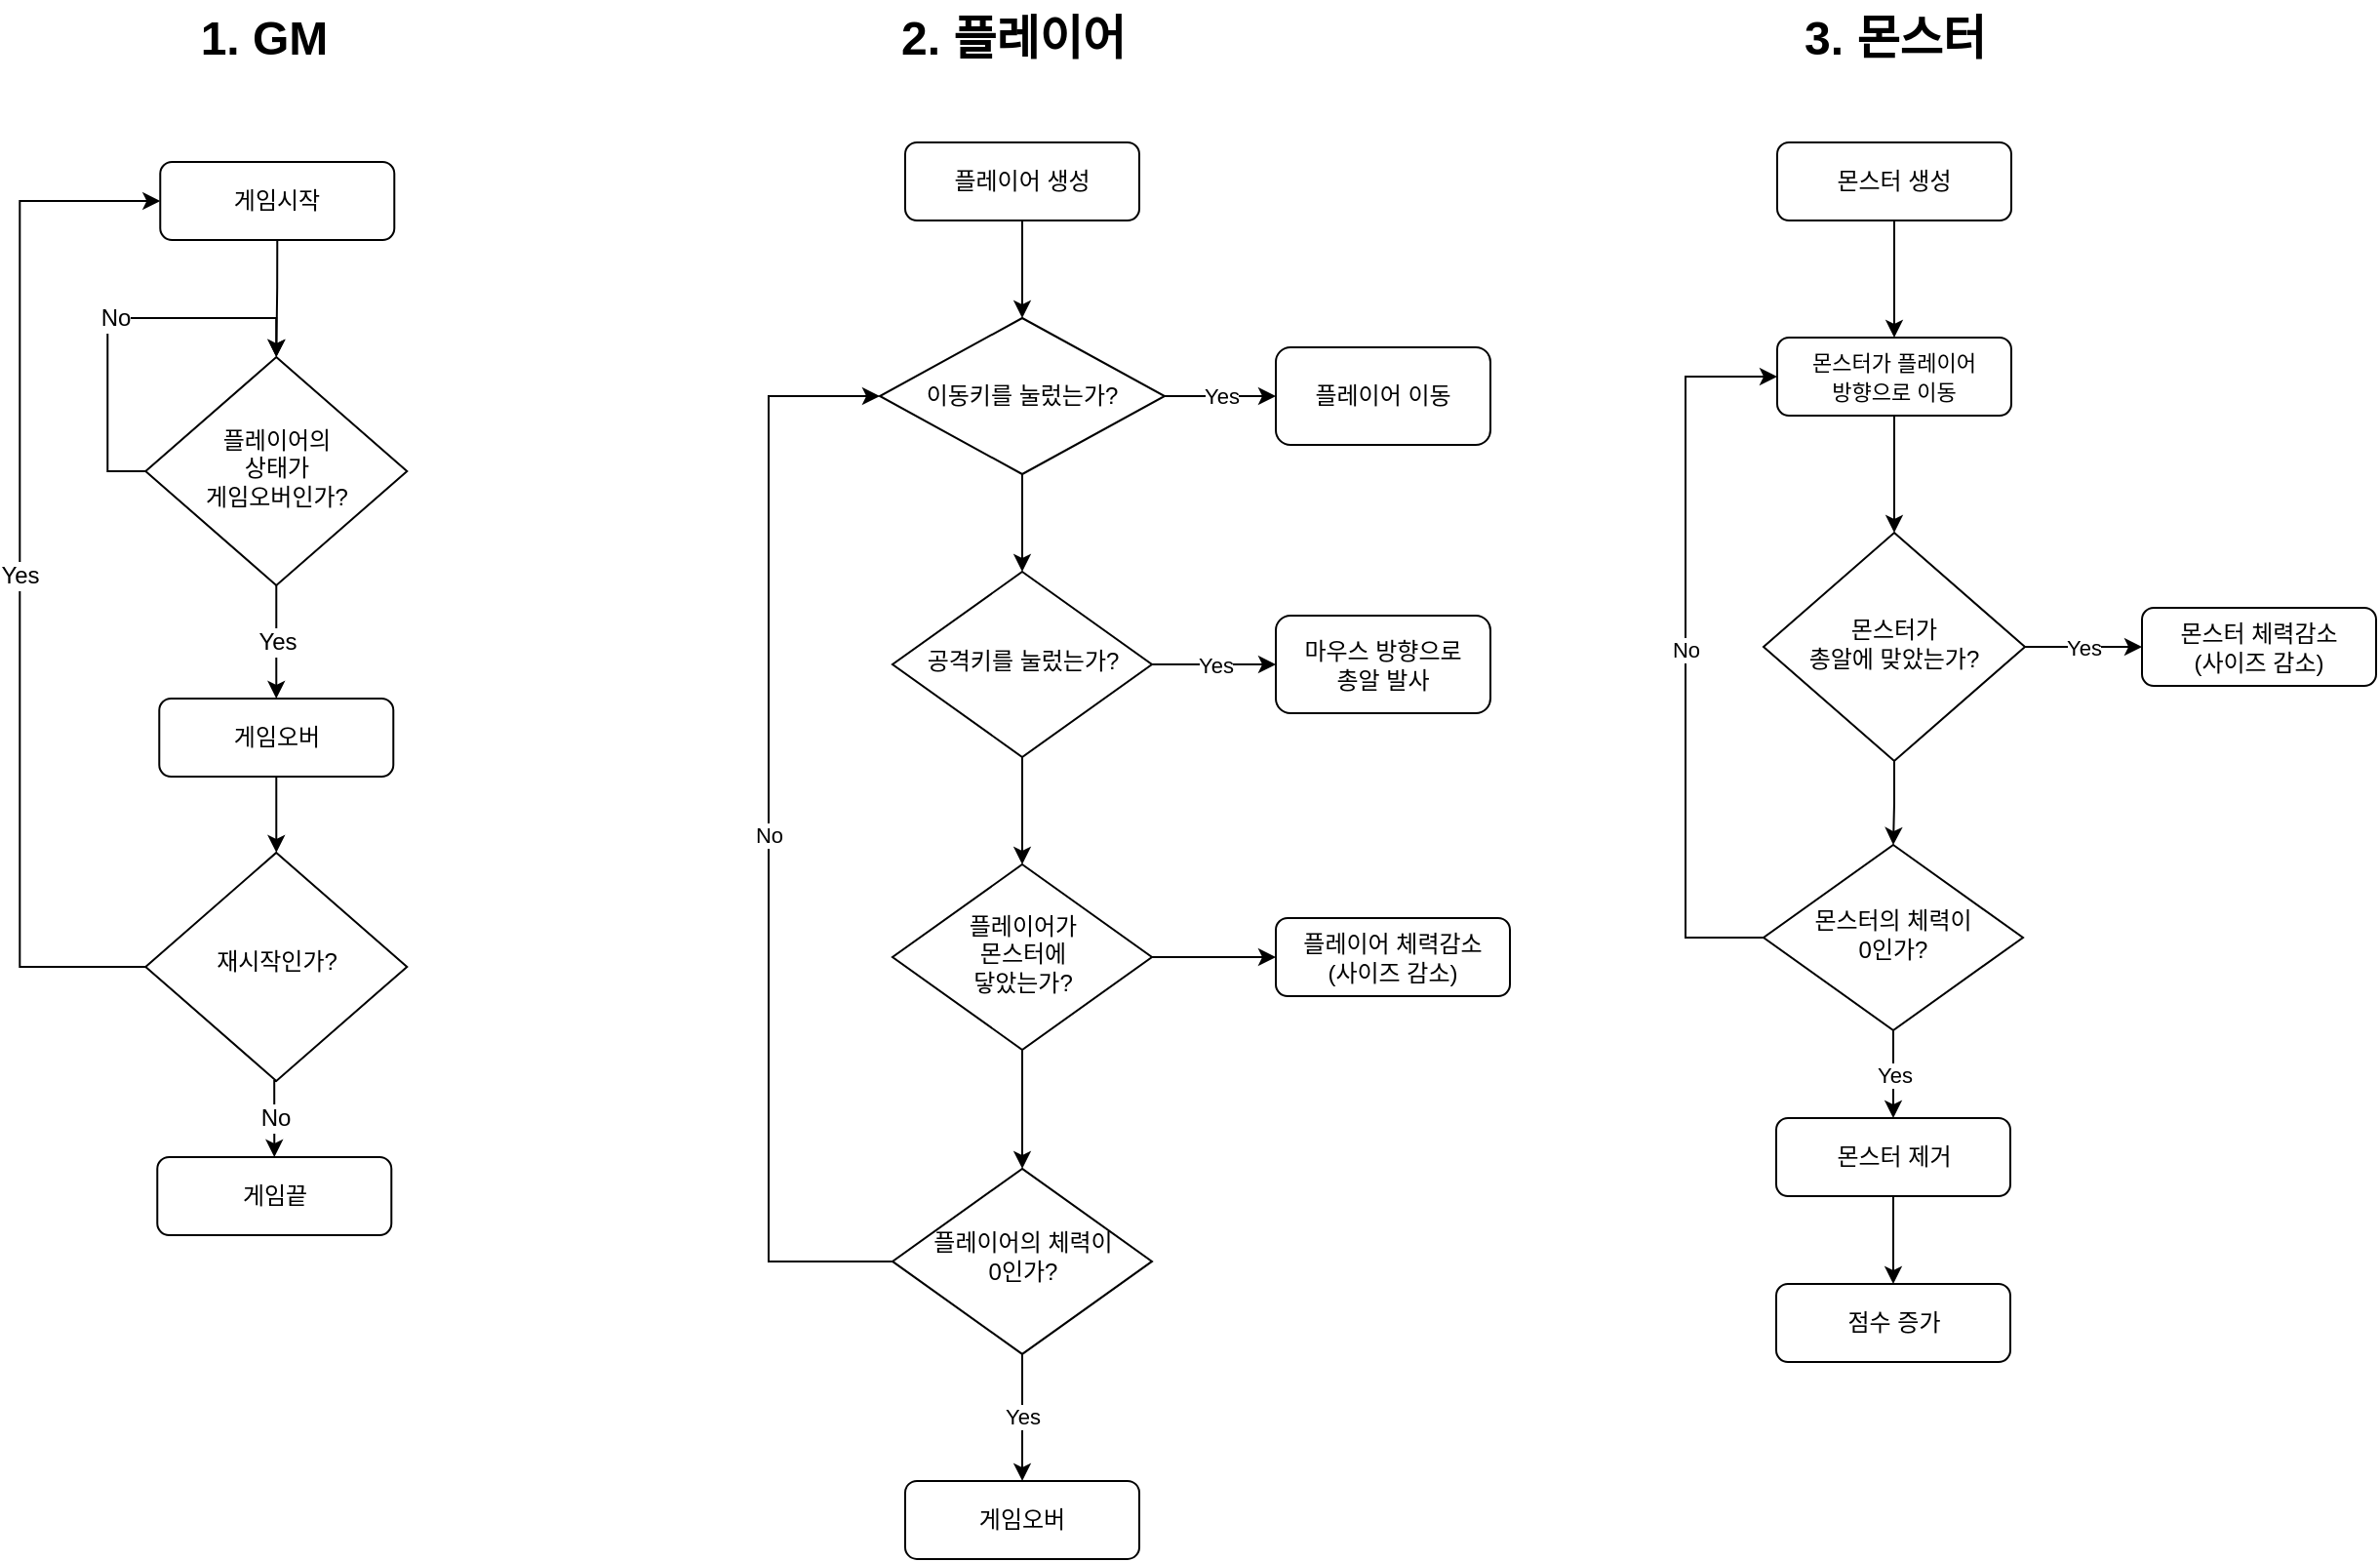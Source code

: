 <mxfile version="16.5.1" type="device"><diagram id="C5RBs43oDa-KdzZeNtuy" name="Page-1"><mxGraphModel dx="1483" dy="916" grid="0" gridSize="10" guides="1" tooltips="1" connect="1" arrows="1" fold="1" page="1" pageScale="1" pageWidth="1654" pageHeight="1169" math="0" shadow="0"><root><mxCell id="WIyWlLk6GJQsqaUBKTNV-0"/><mxCell id="WIyWlLk6GJQsqaUBKTNV-1" parent="WIyWlLk6GJQsqaUBKTNV-0"/><mxCell id="mZKd5Am8tBFgoA1l3B2Z-85" style="edgeStyle=orthogonalEdgeStyle;rounded=0;orthogonalLoop=1;jettySize=auto;html=1;exitX=0.5;exitY=1;exitDx=0;exitDy=0;" edge="1" parent="WIyWlLk6GJQsqaUBKTNV-1" source="mZKd5Am8tBFgoA1l3B2Z-0" target="mZKd5Am8tBFgoA1l3B2Z-25"><mxGeometry relative="1" as="geometry"/></mxCell><mxCell id="mZKd5Am8tBFgoA1l3B2Z-0" value="플레이어 생성" style="rounded=1;whiteSpace=wrap;html=1;fontSize=12;glass=0;strokeWidth=1;shadow=0;" vertex="1" parent="WIyWlLk6GJQsqaUBKTNV-1"><mxGeometry x="681" y="246" width="120" height="40" as="geometry"/></mxCell><mxCell id="mZKd5Am8tBFgoA1l3B2Z-83" style="edgeStyle=orthogonalEdgeStyle;rounded=0;orthogonalLoop=1;jettySize=auto;html=1;exitX=0.5;exitY=1;exitDx=0;exitDy=0;entryX=0.5;entryY=0;entryDx=0;entryDy=0;" edge="1" parent="WIyWlLk6GJQsqaUBKTNV-1" source="mZKd5Am8tBFgoA1l3B2Z-5" target="mZKd5Am8tBFgoA1l3B2Z-8"><mxGeometry relative="1" as="geometry"/></mxCell><mxCell id="mZKd5Am8tBFgoA1l3B2Z-5" value="&lt;span style=&quot;font-size: 11px ; background-color: rgb(255 , 255 , 255)&quot;&gt;몬스터가 플레이어&lt;/span&gt;&lt;br style=&quot;font-size: 11px&quot;&gt;&lt;span style=&quot;font-size: 11px ; background-color: rgb(255 , 255 , 255)&quot;&gt;방향으로 이동&lt;/span&gt;" style="rounded=1;whiteSpace=wrap;html=1;fontSize=12;glass=0;strokeWidth=1;shadow=0;" vertex="1" parent="WIyWlLk6GJQsqaUBKTNV-1"><mxGeometry x="1128" y="346" width="120" height="40" as="geometry"/></mxCell><mxCell id="mZKd5Am8tBFgoA1l3B2Z-76" style="edgeStyle=orthogonalEdgeStyle;rounded=0;orthogonalLoop=1;jettySize=auto;html=1;exitX=0.5;exitY=1;exitDx=0;exitDy=0;entryX=0.5;entryY=0;entryDx=0;entryDy=0;" edge="1" parent="WIyWlLk6GJQsqaUBKTNV-1" source="mZKd5Am8tBFgoA1l3B2Z-8" target="mZKd5Am8tBFgoA1l3B2Z-12"><mxGeometry relative="1" as="geometry"/></mxCell><mxCell id="mZKd5Am8tBFgoA1l3B2Z-82" value="Yes" style="edgeStyle=orthogonalEdgeStyle;rounded=0;orthogonalLoop=1;jettySize=auto;html=1;exitX=1;exitY=0.5;exitDx=0;exitDy=0;entryX=0;entryY=0.5;entryDx=0;entryDy=0;" edge="1" parent="WIyWlLk6GJQsqaUBKTNV-1" source="mZKd5Am8tBFgoA1l3B2Z-8" target="mZKd5Am8tBFgoA1l3B2Z-9"><mxGeometry relative="1" as="geometry"/></mxCell><mxCell id="mZKd5Am8tBFgoA1l3B2Z-8" value="몬스터가&lt;br&gt;총알에 맞았는가?" style="rhombus;whiteSpace=wrap;html=1;shadow=0;fontFamily=Helvetica;fontSize=12;align=center;strokeWidth=1;spacing=6;spacingTop=-4;" vertex="1" parent="WIyWlLk6GJQsqaUBKTNV-1"><mxGeometry x="1121" y="446" width="134" height="117" as="geometry"/></mxCell><mxCell id="mZKd5Am8tBFgoA1l3B2Z-9" value="몬스터 체력감소&lt;br&gt;(사이즈 감소)" style="rounded=1;whiteSpace=wrap;html=1;fontSize=12;glass=0;strokeWidth=1;shadow=0;" vertex="1" parent="WIyWlLk6GJQsqaUBKTNV-1"><mxGeometry x="1315" y="484.5" width="120" height="40" as="geometry"/></mxCell><mxCell id="mZKd5Am8tBFgoA1l3B2Z-79" value="Yes" style="edgeStyle=orthogonalEdgeStyle;rounded=0;orthogonalLoop=1;jettySize=auto;html=1;exitX=0.5;exitY=1;exitDx=0;exitDy=0;entryX=0.5;entryY=0;entryDx=0;entryDy=0;" edge="1" parent="WIyWlLk6GJQsqaUBKTNV-1" source="mZKd5Am8tBFgoA1l3B2Z-12" target="mZKd5Am8tBFgoA1l3B2Z-78"><mxGeometry relative="1" as="geometry"/></mxCell><mxCell id="mZKd5Am8tBFgoA1l3B2Z-81" value="No" style="edgeStyle=orthogonalEdgeStyle;rounded=0;orthogonalLoop=1;jettySize=auto;html=1;exitX=0;exitY=0.5;exitDx=0;exitDy=0;entryX=0;entryY=0.5;entryDx=0;entryDy=0;" edge="1" parent="WIyWlLk6GJQsqaUBKTNV-1" source="mZKd5Am8tBFgoA1l3B2Z-12" target="mZKd5Am8tBFgoA1l3B2Z-5"><mxGeometry relative="1" as="geometry"><Array as="points"><mxPoint x="1081" y="653"/><mxPoint x="1081" y="366"/></Array></mxGeometry></mxCell><mxCell id="mZKd5Am8tBFgoA1l3B2Z-12" value="몬스터의 체력이&lt;br&gt;0인가?" style="rhombus;whiteSpace=wrap;html=1;shadow=0;fontFamily=Helvetica;fontSize=12;align=center;strokeWidth=1;spacing=6;spacingTop=-4;" vertex="1" parent="WIyWlLk6GJQsqaUBKTNV-1"><mxGeometry x="1121" y="606" width="133" height="95" as="geometry"/></mxCell><mxCell id="mZKd5Am8tBFgoA1l3B2Z-13" value="점수 증가" style="rounded=1;whiteSpace=wrap;html=1;fontSize=12;glass=0;strokeWidth=1;shadow=0;" vertex="1" parent="WIyWlLk6GJQsqaUBKTNV-1"><mxGeometry x="1127.5" y="831" width="120" height="40" as="geometry"/></mxCell><mxCell id="mZKd5Am8tBFgoA1l3B2Z-84" style="edgeStyle=orthogonalEdgeStyle;rounded=0;orthogonalLoop=1;jettySize=auto;html=1;exitX=0.5;exitY=1;exitDx=0;exitDy=0;entryX=0.5;entryY=0;entryDx=0;entryDy=0;" edge="1" parent="WIyWlLk6GJQsqaUBKTNV-1" source="mZKd5Am8tBFgoA1l3B2Z-15" target="mZKd5Am8tBFgoA1l3B2Z-5"><mxGeometry relative="1" as="geometry"/></mxCell><mxCell id="mZKd5Am8tBFgoA1l3B2Z-15" value="몬스터 생성" style="rounded=1;whiteSpace=wrap;html=1;fontSize=12;glass=0;strokeWidth=1;shadow=0;" vertex="1" parent="WIyWlLk6GJQsqaUBKTNV-1"><mxGeometry x="1128" y="246" width="120" height="40" as="geometry"/></mxCell><mxCell id="mZKd5Am8tBFgoA1l3B2Z-72" style="edgeStyle=orthogonalEdgeStyle;rounded=0;orthogonalLoop=1;jettySize=auto;html=1;exitX=0.5;exitY=1;exitDx=0;exitDy=0;entryX=0.5;entryY=0;entryDx=0;entryDy=0;" edge="1" parent="WIyWlLk6GJQsqaUBKTNV-1" source="mZKd5Am8tBFgoA1l3B2Z-25" target="mZKd5Am8tBFgoA1l3B2Z-50"><mxGeometry relative="1" as="geometry"/></mxCell><mxCell id="mZKd5Am8tBFgoA1l3B2Z-25" value="&lt;span&gt;이동키를 눌렀는가?&lt;/span&gt;" style="rhombus;whiteSpace=wrap;html=1;" vertex="1" parent="WIyWlLk6GJQsqaUBKTNV-1"><mxGeometry x="668" y="336" width="146" height="80" as="geometry"/></mxCell><mxCell id="mZKd5Am8tBFgoA1l3B2Z-68" style="edgeStyle=orthogonalEdgeStyle;rounded=0;orthogonalLoop=1;jettySize=auto;html=1;exitX=1;exitY=0.5;exitDx=0;exitDy=0;entryX=0;entryY=0.5;entryDx=0;entryDy=0;" edge="1" parent="WIyWlLk6GJQsqaUBKTNV-1" source="mZKd5Am8tBFgoA1l3B2Z-33" target="mZKd5Am8tBFgoA1l3B2Z-65"><mxGeometry relative="1" as="geometry"/></mxCell><mxCell id="mZKd5Am8tBFgoA1l3B2Z-69" style="edgeStyle=orthogonalEdgeStyle;rounded=0;orthogonalLoop=1;jettySize=auto;html=1;exitX=0.5;exitY=1;exitDx=0;exitDy=0;entryX=0.5;entryY=0;entryDx=0;entryDy=0;" edge="1" parent="WIyWlLk6GJQsqaUBKTNV-1" source="mZKd5Am8tBFgoA1l3B2Z-33" target="mZKd5Am8tBFgoA1l3B2Z-56"><mxGeometry relative="1" as="geometry"/></mxCell><mxCell id="mZKd5Am8tBFgoA1l3B2Z-33" value="플레이어가 &lt;br&gt;몬스터에&lt;br&gt;닿았는가?" style="rhombus;whiteSpace=wrap;html=1;shadow=0;fontFamily=Helvetica;fontSize=12;align=center;strokeWidth=1;spacing=6;spacingTop=-4;" vertex="1" parent="WIyWlLk6GJQsqaUBKTNV-1"><mxGeometry x="674.5" y="616" width="133" height="95" as="geometry"/></mxCell><mxCell id="mZKd5Am8tBFgoA1l3B2Z-36" value="플레이어 이동" style="rounded=1;whiteSpace=wrap;html=1;" vertex="1" parent="WIyWlLk6GJQsqaUBKTNV-1"><mxGeometry x="871" y="351" width="110" height="50" as="geometry"/></mxCell><mxCell id="mZKd5Am8tBFgoA1l3B2Z-37" value="Yes" style="endArrow=classic;html=1;rounded=0;exitX=1;exitY=0.5;exitDx=0;exitDy=0;entryX=0;entryY=0.5;entryDx=0;entryDy=0;" edge="1" parent="WIyWlLk6GJQsqaUBKTNV-1" source="mZKd5Am8tBFgoA1l3B2Z-25" target="mZKd5Am8tBFgoA1l3B2Z-36"><mxGeometry width="50" height="50" relative="1" as="geometry"><mxPoint x="1131" y="564" as="sourcePoint"/><mxPoint x="1021" y="514" as="targetPoint"/></mxGeometry></mxCell><mxCell id="mZKd5Am8tBFgoA1l3B2Z-70" style="edgeStyle=orthogonalEdgeStyle;rounded=0;orthogonalLoop=1;jettySize=auto;html=1;exitX=0.5;exitY=1;exitDx=0;exitDy=0;entryX=0.5;entryY=0;entryDx=0;entryDy=0;" edge="1" parent="WIyWlLk6GJQsqaUBKTNV-1" source="mZKd5Am8tBFgoA1l3B2Z-50" target="mZKd5Am8tBFgoA1l3B2Z-33"><mxGeometry relative="1" as="geometry"/></mxCell><mxCell id="mZKd5Am8tBFgoA1l3B2Z-50" value="공격키를 눌렀는가?" style="rhombus;whiteSpace=wrap;html=1;shadow=0;fontFamily=Helvetica;fontSize=12;align=center;strokeWidth=1;spacing=6;spacingTop=-4;" vertex="1" parent="WIyWlLk6GJQsqaUBKTNV-1"><mxGeometry x="674.5" y="466" width="133" height="95" as="geometry"/></mxCell><mxCell id="mZKd5Am8tBFgoA1l3B2Z-52" value="마우스 방향으로&lt;br&gt;총알 발사" style="rounded=1;whiteSpace=wrap;html=1;" vertex="1" parent="WIyWlLk6GJQsqaUBKTNV-1"><mxGeometry x="871" y="488.5" width="110" height="50" as="geometry"/></mxCell><mxCell id="mZKd5Am8tBFgoA1l3B2Z-53" value="Yes" style="endArrow=classic;html=1;rounded=0;exitX=1;exitY=0.5;exitDx=0;exitDy=0;entryX=0;entryY=0.5;entryDx=0;entryDy=0;" edge="1" parent="WIyWlLk6GJQsqaUBKTNV-1" source="mZKd5Am8tBFgoA1l3B2Z-50" target="mZKd5Am8tBFgoA1l3B2Z-52"><mxGeometry width="50" height="50" relative="1" as="geometry"><mxPoint x="824" y="386" as="sourcePoint"/><mxPoint x="881" y="386" as="targetPoint"/></mxGeometry></mxCell><mxCell id="mZKd5Am8tBFgoA1l3B2Z-54" value="게임오버" style="rounded=1;whiteSpace=wrap;html=1;fontSize=12;glass=0;strokeWidth=1;shadow=0;" vertex="1" parent="WIyWlLk6GJQsqaUBKTNV-1"><mxGeometry x="681" y="931.95" width="120" height="40" as="geometry"/></mxCell><mxCell id="mZKd5Am8tBFgoA1l3B2Z-58" value="No" style="edgeStyle=orthogonalEdgeStyle;rounded=0;orthogonalLoop=1;jettySize=auto;html=1;exitX=0;exitY=0.5;exitDx=0;exitDy=0;entryX=0;entryY=0.5;entryDx=0;entryDy=0;" edge="1" parent="WIyWlLk6GJQsqaUBKTNV-1" source="mZKd5Am8tBFgoA1l3B2Z-56" target="mZKd5Am8tBFgoA1l3B2Z-25"><mxGeometry relative="1" as="geometry"><Array as="points"><mxPoint x="611" y="820"/><mxPoint x="611" y="376"/></Array></mxGeometry></mxCell><mxCell id="mZKd5Am8tBFgoA1l3B2Z-63" value="Yes" style="edgeStyle=orthogonalEdgeStyle;rounded=0;orthogonalLoop=1;jettySize=auto;html=1;exitX=0.5;exitY=1;exitDx=0;exitDy=0;entryX=0.5;entryY=0;entryDx=0;entryDy=0;" edge="1" parent="WIyWlLk6GJQsqaUBKTNV-1" source="mZKd5Am8tBFgoA1l3B2Z-56" target="mZKd5Am8tBFgoA1l3B2Z-54"><mxGeometry relative="1" as="geometry"><mxPoint x="740.5" y="901.95" as="targetPoint"/></mxGeometry></mxCell><mxCell id="mZKd5Am8tBFgoA1l3B2Z-56" value="플레이어의 체력이&lt;br&gt;0인가?" style="rhombus;whiteSpace=wrap;html=1;shadow=0;fontFamily=Helvetica;fontSize=12;align=center;strokeWidth=1;spacing=6;spacingTop=-4;" vertex="1" parent="WIyWlLk6GJQsqaUBKTNV-1"><mxGeometry x="674.5" y="771.95" width="133" height="95" as="geometry"/></mxCell><mxCell id="mZKd5Am8tBFgoA1l3B2Z-65" value="플레이어 체력감소&lt;br&gt;(사이즈 감소)" style="rounded=1;whiteSpace=wrap;html=1;fontSize=12;glass=0;strokeWidth=1;shadow=0;" vertex="1" parent="WIyWlLk6GJQsqaUBKTNV-1"><mxGeometry x="871" y="643.5" width="120" height="40" as="geometry"/></mxCell><mxCell id="mZKd5Am8tBFgoA1l3B2Z-80" style="edgeStyle=orthogonalEdgeStyle;rounded=0;orthogonalLoop=1;jettySize=auto;html=1;exitX=0.5;exitY=1;exitDx=0;exitDy=0;entryX=0.5;entryY=0;entryDx=0;entryDy=0;" edge="1" parent="WIyWlLk6GJQsqaUBKTNV-1" source="mZKd5Am8tBFgoA1l3B2Z-78" target="mZKd5Am8tBFgoA1l3B2Z-13"><mxGeometry relative="1" as="geometry"/></mxCell><mxCell id="mZKd5Am8tBFgoA1l3B2Z-78" value="몬스터 제거" style="rounded=1;whiteSpace=wrap;html=1;fontSize=12;glass=0;strokeWidth=1;shadow=0;" vertex="1" parent="WIyWlLk6GJQsqaUBKTNV-1"><mxGeometry x="1127.5" y="746" width="120" height="40" as="geometry"/></mxCell><mxCell id="mZKd5Am8tBFgoA1l3B2Z-111" style="edgeStyle=orthogonalEdgeStyle;rounded=0;orthogonalLoop=1;jettySize=auto;html=1;exitX=0.5;exitY=1;exitDx=0;exitDy=0;entryX=0.5;entryY=0;entryDx=0;entryDy=0;fontFamily=Helvetica;fontSize=12;fontColor=default;" edge="1" parent="WIyWlLk6GJQsqaUBKTNV-1" source="mZKd5Am8tBFgoA1l3B2Z-96" target="mZKd5Am8tBFgoA1l3B2Z-110"><mxGeometry relative="1" as="geometry"/></mxCell><mxCell id="mZKd5Am8tBFgoA1l3B2Z-96" value="게임오버" style="rounded=1;whiteSpace=wrap;html=1;fontSize=12;glass=0;strokeWidth=1;shadow=0;" vertex="1" parent="WIyWlLk6GJQsqaUBKTNV-1"><mxGeometry x="298.64" y="531" width="120" height="40" as="geometry"/></mxCell><mxCell id="mZKd5Am8tBFgoA1l3B2Z-101" style="edgeStyle=orthogonalEdgeStyle;rounded=0;orthogonalLoop=1;jettySize=auto;html=1;exitX=0.5;exitY=1;exitDx=0;exitDy=0;entryX=0.5;entryY=0;entryDx=0;entryDy=0;" edge="1" parent="WIyWlLk6GJQsqaUBKTNV-1" source="mZKd5Am8tBFgoA1l3B2Z-98" target="mZKd5Am8tBFgoA1l3B2Z-102"><mxGeometry relative="1" as="geometry"><mxPoint x="358.14" y="344" as="targetPoint"/><Array as="points"><mxPoint x="359.14" y="320"/></Array></mxGeometry></mxCell><mxCell id="mZKd5Am8tBFgoA1l3B2Z-98" value="게임시작" style="rounded=1;whiteSpace=wrap;html=1;fontSize=12;glass=0;strokeWidth=1;shadow=0;" vertex="1" parent="WIyWlLk6GJQsqaUBKTNV-1"><mxGeometry x="299.14" y="256" width="120" height="40" as="geometry"/></mxCell><mxCell id="mZKd5Am8tBFgoA1l3B2Z-109" value="Yes" style="edgeStyle=orthogonalEdgeStyle;rounded=0;orthogonalLoop=1;jettySize=auto;html=1;exitX=0.5;exitY=1;exitDx=0;exitDy=0;entryX=0.5;entryY=0;entryDx=0;entryDy=0;fontFamily=Helvetica;fontSize=12;fontColor=default;" edge="1" parent="WIyWlLk6GJQsqaUBKTNV-1" source="mZKd5Am8tBFgoA1l3B2Z-102" target="mZKd5Am8tBFgoA1l3B2Z-96"><mxGeometry relative="1" as="geometry"/></mxCell><mxCell id="mZKd5Am8tBFgoA1l3B2Z-102" value="플레이어의&lt;br&gt;상태가&lt;br&gt;게임오버인가?" style="rhombus;whiteSpace=wrap;html=1;shadow=0;fontFamily=Helvetica;fontSize=12;align=center;strokeWidth=1;spacing=6;spacingTop=-4;" vertex="1" parent="WIyWlLk6GJQsqaUBKTNV-1"><mxGeometry x="291.64" y="356" width="134" height="117" as="geometry"/></mxCell><mxCell id="mZKd5Am8tBFgoA1l3B2Z-112" value="Yes" style="edgeStyle=orthogonalEdgeStyle;rounded=0;orthogonalLoop=1;jettySize=auto;html=1;exitX=0;exitY=0.5;exitDx=0;exitDy=0;entryX=0;entryY=0.5;entryDx=0;entryDy=0;fontFamily=Helvetica;fontSize=12;fontColor=default;" edge="1" parent="WIyWlLk6GJQsqaUBKTNV-1" source="mZKd5Am8tBFgoA1l3B2Z-110" target="mZKd5Am8tBFgoA1l3B2Z-98"><mxGeometry relative="1" as="geometry"><Array as="points"><mxPoint x="227.14" y="669"/><mxPoint x="227.14" y="276"/></Array></mxGeometry></mxCell><mxCell id="mZKd5Am8tBFgoA1l3B2Z-114" value="No" style="edgeStyle=orthogonalEdgeStyle;rounded=0;orthogonalLoop=1;jettySize=auto;html=1;exitX=0.5;exitY=1;exitDx=0;exitDy=0;entryX=0.5;entryY=0;entryDx=0;entryDy=0;fontFamily=Helvetica;fontSize=12;fontColor=default;" edge="1" parent="WIyWlLk6GJQsqaUBKTNV-1" source="mZKd5Am8tBFgoA1l3B2Z-110" target="mZKd5Am8tBFgoA1l3B2Z-113"><mxGeometry relative="1" as="geometry"/></mxCell><mxCell id="mZKd5Am8tBFgoA1l3B2Z-110" value="재시작인가?" style="rhombus;whiteSpace=wrap;html=1;shadow=0;fontFamily=Helvetica;fontSize=12;align=center;strokeWidth=1;spacing=6;spacingTop=-4;" vertex="1" parent="WIyWlLk6GJQsqaUBKTNV-1"><mxGeometry x="291.64" y="609.95" width="134" height="117" as="geometry"/></mxCell><mxCell id="mZKd5Am8tBFgoA1l3B2Z-113" value="게임끝" style="rounded=1;whiteSpace=wrap;html=1;fontSize=12;glass=0;strokeWidth=1;shadow=0;" vertex="1" parent="WIyWlLk6GJQsqaUBKTNV-1"><mxGeometry x="297.64" y="766" width="120" height="40" as="geometry"/></mxCell><mxCell id="mZKd5Am8tBFgoA1l3B2Z-117" value="No" style="edgeStyle=orthogonalEdgeStyle;rounded=0;orthogonalLoop=1;jettySize=auto;html=1;exitX=0;exitY=0.5;exitDx=0;exitDy=0;entryX=0.5;entryY=0;entryDx=0;entryDy=0;fontFamily=Helvetica;fontSize=12;fontColor=default;" edge="1" parent="WIyWlLk6GJQsqaUBKTNV-1" source="mZKd5Am8tBFgoA1l3B2Z-102" target="mZKd5Am8tBFgoA1l3B2Z-102"><mxGeometry relative="1" as="geometry"><Array as="points"><mxPoint x="272.14" y="415"/><mxPoint x="272.14" y="336"/><mxPoint x="359.14" y="336"/></Array></mxGeometry></mxCell><mxCell id="mZKd5Am8tBFgoA1l3B2Z-118" value="1. GM" style="text;strokeColor=none;fillColor=none;html=1;fontSize=24;fontStyle=1;verticalAlign=middle;align=center;shadow=0;fontFamily=Helvetica;fontColor=default;" vertex="1" parent="WIyWlLk6GJQsqaUBKTNV-1"><mxGeometry x="302.14" y="173" width="100" height="40" as="geometry"/></mxCell><mxCell id="mZKd5Am8tBFgoA1l3B2Z-121" value="2. 플레이어" style="text;strokeColor=none;fillColor=none;html=1;fontSize=24;fontStyle=1;verticalAlign=middle;align=center;shadow=0;fontFamily=Helvetica;fontColor=default;" vertex="1" parent="WIyWlLk6GJQsqaUBKTNV-1"><mxGeometry x="686.0" y="173" width="100" height="40" as="geometry"/></mxCell><mxCell id="mZKd5Am8tBFgoA1l3B2Z-123" value="3. 몬스터" style="text;strokeColor=none;fillColor=none;html=1;fontSize=24;fontStyle=1;verticalAlign=middle;align=center;shadow=0;fontFamily=Helvetica;fontColor=default;" vertex="1" parent="WIyWlLk6GJQsqaUBKTNV-1"><mxGeometry x="1138" y="173" width="100" height="40" as="geometry"/></mxCell></root></mxGraphModel></diagram></mxfile>